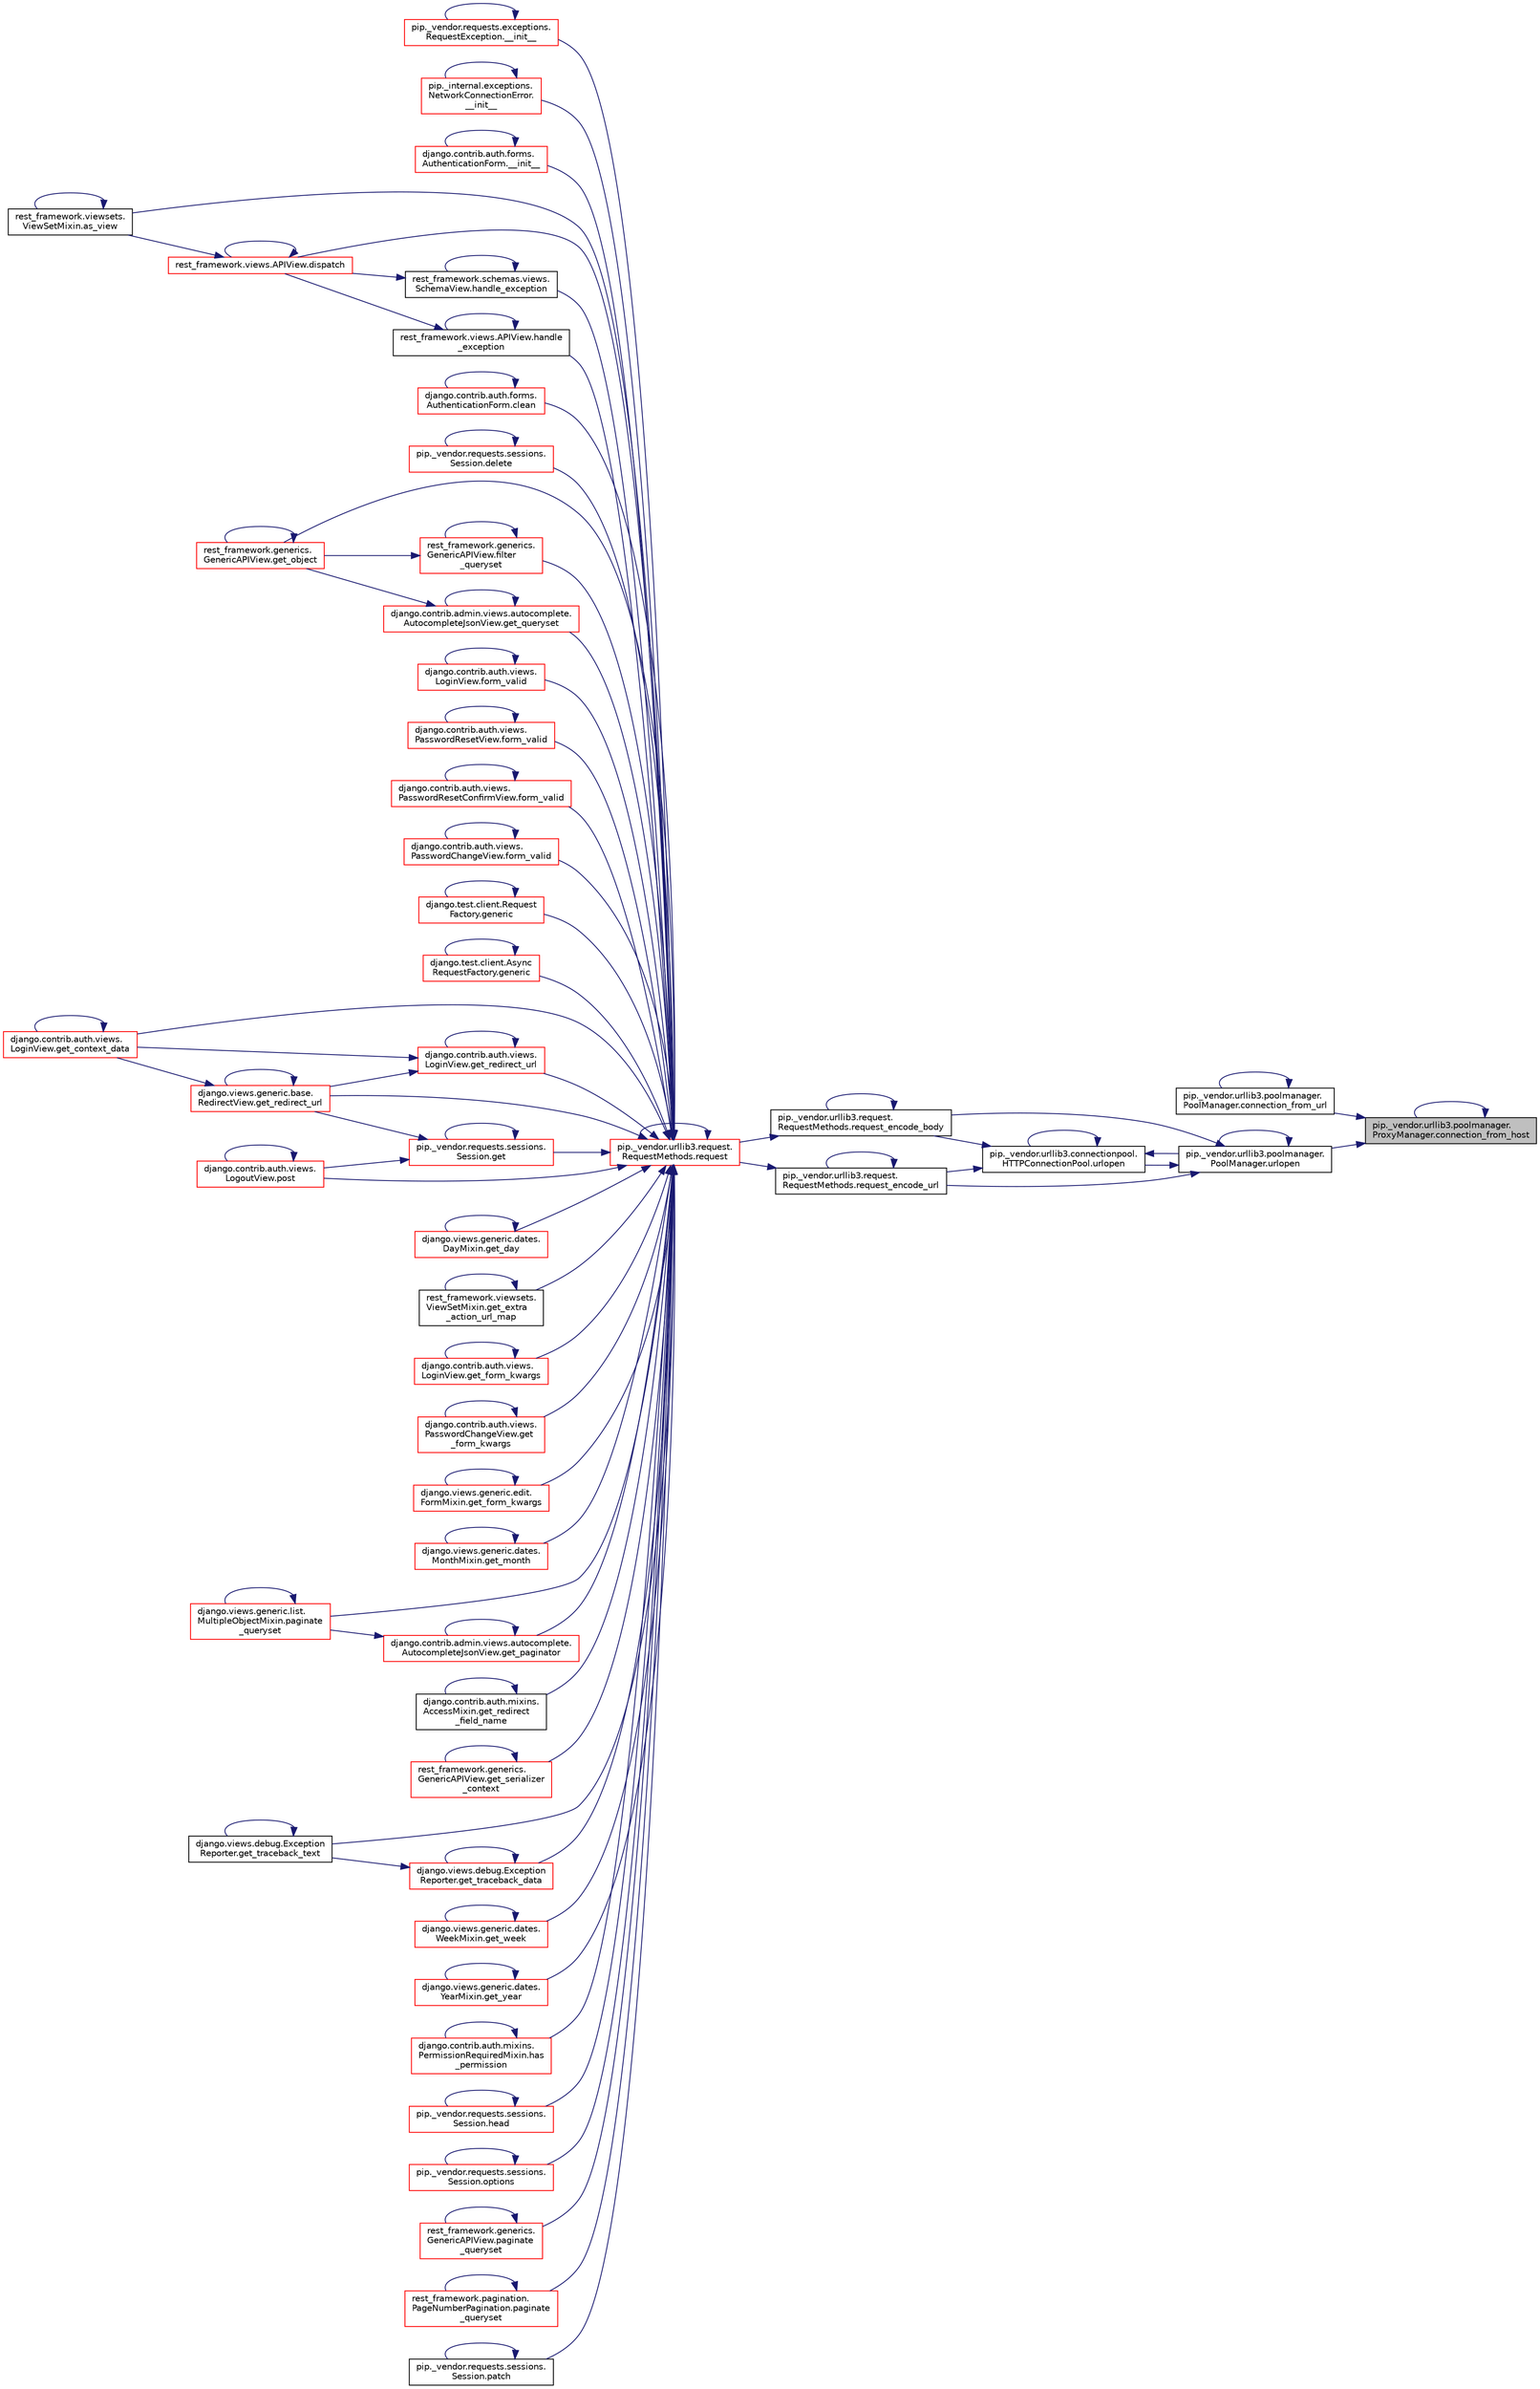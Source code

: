 digraph "pip._vendor.urllib3.poolmanager.ProxyManager.connection_from_host"
{
 // LATEX_PDF_SIZE
  edge [fontname="Helvetica",fontsize="10",labelfontname="Helvetica",labelfontsize="10"];
  node [fontname="Helvetica",fontsize="10",shape=record];
  rankdir="RL";
  Node1 [label="pip._vendor.urllib3.poolmanager.\lProxyManager.connection_from_host",height=0.2,width=0.4,color="black", fillcolor="grey75", style="filled", fontcolor="black",tooltip=" "];
  Node1 -> Node1 [dir="back",color="midnightblue",fontsize="10",style="solid",fontname="Helvetica"];
  Node1 -> Node2 [dir="back",color="midnightblue",fontsize="10",style="solid",fontname="Helvetica"];
  Node2 [label="pip._vendor.urllib3.poolmanager.\lPoolManager.connection_from_url",height=0.2,width=0.4,color="black", fillcolor="white", style="filled",URL="$db/d75/classpip_1_1__vendor_1_1urllib3_1_1poolmanager_1_1_pool_manager.html#ad3a3b301f8ce97a6a6904ac76dc31bd8",tooltip=" "];
  Node2 -> Node2 [dir="back",color="midnightblue",fontsize="10",style="solid",fontname="Helvetica"];
  Node1 -> Node3 [dir="back",color="midnightblue",fontsize="10",style="solid",fontname="Helvetica"];
  Node3 [label="pip._vendor.urllib3.poolmanager.\lPoolManager.urlopen",height=0.2,width=0.4,color="black", fillcolor="white", style="filled",URL="$db/d75/classpip_1_1__vendor_1_1urllib3_1_1poolmanager_1_1_pool_manager.html#a66b3d290c006a396a5969aa1b8dda606",tooltip=" "];
  Node3 -> Node4 [dir="back",color="midnightblue",fontsize="10",style="solid",fontname="Helvetica"];
  Node4 [label="pip._vendor.urllib3.request.\lRequestMethods.request_encode_body",height=0.2,width=0.4,color="black", fillcolor="white", style="filled",URL="$de/d48/classpip_1_1__vendor_1_1urllib3_1_1request_1_1_request_methods.html#aac879ba72efb676310e8298a97b07ef8",tooltip=" "];
  Node4 -> Node5 [dir="back",color="midnightblue",fontsize="10",style="solid",fontname="Helvetica"];
  Node5 [label="pip._vendor.urllib3.request.\lRequestMethods.request",height=0.2,width=0.4,color="red", fillcolor="white", style="filled",URL="$de/d48/classpip_1_1__vendor_1_1urllib3_1_1request_1_1_request_methods.html#a875ca454fac77c856bdf0cbe44f8fb64",tooltip=" "];
  Node5 -> Node6 [dir="back",color="midnightblue",fontsize="10",style="solid",fontname="Helvetica"];
  Node6 [label="pip._vendor.requests.exceptions.\lRequestException.__init__",height=0.2,width=0.4,color="red", fillcolor="white", style="filled",URL="$df/d94/classpip_1_1__vendor_1_1requests_1_1exceptions_1_1_request_exception.html#a8fc54b3d119b656141d4048103b646ee",tooltip=" "];
  Node6 -> Node6 [dir="back",color="midnightblue",fontsize="10",style="solid",fontname="Helvetica"];
  Node5 -> Node134 [dir="back",color="midnightblue",fontsize="10",style="solid",fontname="Helvetica"];
  Node134 [label="pip._internal.exceptions.\lNetworkConnectionError.\l__init__",height=0.2,width=0.4,color="red", fillcolor="white", style="filled",URL="$db/dd8/classpip_1_1__internal_1_1exceptions_1_1_network_connection_error.html#a2c74d67d3b756bc1a611bcd6180dd4e7",tooltip=" "];
  Node134 -> Node134 [dir="back",color="midnightblue",fontsize="10",style="solid",fontname="Helvetica"];
  Node5 -> Node135 [dir="back",color="midnightblue",fontsize="10",style="solid",fontname="Helvetica"];
  Node135 [label="django.contrib.auth.forms.\lAuthenticationForm.__init__",height=0.2,width=0.4,color="red", fillcolor="white", style="filled",URL="$d3/d34/classdjango_1_1contrib_1_1auth_1_1forms_1_1_authentication_form.html#a34702050cb604152ce2d6080dcb745b8",tooltip=" "];
  Node135 -> Node135 [dir="back",color="midnightblue",fontsize="10",style="solid",fontname="Helvetica"];
  Node5 -> Node136 [dir="back",color="midnightblue",fontsize="10",style="solid",fontname="Helvetica"];
  Node136 [label="rest_framework.viewsets.\lViewSetMixin.as_view",height=0.2,width=0.4,color="black", fillcolor="white", style="filled",URL="$d9/d8d/classrest__framework_1_1viewsets_1_1_view_set_mixin.html#ab57221a68375dfaf9b829641d1c712e4",tooltip=" "];
  Node136 -> Node136 [dir="back",color="midnightblue",fontsize="10",style="solid",fontname="Helvetica"];
  Node5 -> Node137 [dir="back",color="midnightblue",fontsize="10",style="solid",fontname="Helvetica"];
  Node137 [label="django.contrib.auth.forms.\lAuthenticationForm.clean",height=0.2,width=0.4,color="red", fillcolor="white", style="filled",URL="$d3/d34/classdjango_1_1contrib_1_1auth_1_1forms_1_1_authentication_form.html#a7582ce605c846d85757b967f54ebbb3b",tooltip=" "];
  Node137 -> Node137 [dir="back",color="midnightblue",fontsize="10",style="solid",fontname="Helvetica"];
  Node5 -> Node362 [dir="back",color="midnightblue",fontsize="10",style="solid",fontname="Helvetica"];
  Node362 [label="pip._vendor.requests.sessions.\lSession.delete",height=0.2,width=0.4,color="red", fillcolor="white", style="filled",URL="$da/de9/classpip_1_1__vendor_1_1requests_1_1sessions_1_1_session.html#a10a0d9552a108655ec064bd587678247",tooltip=" "];
  Node362 -> Node362 [dir="back",color="midnightblue",fontsize="10",style="solid",fontname="Helvetica"];
  Node5 -> Node363 [dir="back",color="midnightblue",fontsize="10",style="solid",fontname="Helvetica"];
  Node363 [label="rest_framework.views.APIView.dispatch",height=0.2,width=0.4,color="red", fillcolor="white", style="filled",URL="$d3/d7d/classrest__framework_1_1views_1_1_a_p_i_view.html#ac546f29e049369a62a3bd24a3f596c71",tooltip=" "];
  Node363 -> Node136 [dir="back",color="midnightblue",fontsize="10",style="solid",fontname="Helvetica"];
  Node363 -> Node363 [dir="back",color="midnightblue",fontsize="10",style="solid",fontname="Helvetica"];
  Node5 -> Node364 [dir="back",color="midnightblue",fontsize="10",style="solid",fontname="Helvetica"];
  Node364 [label="rest_framework.generics.\lGenericAPIView.filter\l_queryset",height=0.2,width=0.4,color="red", fillcolor="white", style="filled",URL="$d9/d8f/classrest__framework_1_1generics_1_1_generic_a_p_i_view.html#a8e83d5246dc3bc05d0228ffbd3fa9297",tooltip=" "];
  Node364 -> Node364 [dir="back",color="midnightblue",fontsize="10",style="solid",fontname="Helvetica"];
  Node364 -> Node368 [dir="back",color="midnightblue",fontsize="10",style="solid",fontname="Helvetica"];
  Node368 [label="rest_framework.generics.\lGenericAPIView.get_object",height=0.2,width=0.4,color="red", fillcolor="white", style="filled",URL="$d9/d8f/classrest__framework_1_1generics_1_1_generic_a_p_i_view.html#af19daba665c7e3f1329658f71f0dbc1c",tooltip=" "];
  Node368 -> Node368 [dir="back",color="midnightblue",fontsize="10",style="solid",fontname="Helvetica"];
  Node5 -> Node350 [dir="back",color="midnightblue",fontsize="10",style="solid",fontname="Helvetica"];
  Node350 [label="django.contrib.auth.views.\lLoginView.form_valid",height=0.2,width=0.4,color="red", fillcolor="white", style="filled",URL="$dd/d60/classdjango_1_1contrib_1_1auth_1_1views_1_1_login_view.html#a579dcaf480c70b0e02887a5a35a7eae0",tooltip=" "];
  Node350 -> Node350 [dir="back",color="midnightblue",fontsize="10",style="solid",fontname="Helvetica"];
  Node5 -> Node385 [dir="back",color="midnightblue",fontsize="10",style="solid",fontname="Helvetica"];
  Node385 [label="django.contrib.auth.views.\lPasswordResetView.form_valid",height=0.2,width=0.4,color="red", fillcolor="white", style="filled",URL="$d0/d2f/classdjango_1_1contrib_1_1auth_1_1views_1_1_password_reset_view.html#a0265c76f56022650ec841d6d3f2a20de",tooltip=" "];
  Node385 -> Node385 [dir="back",color="midnightblue",fontsize="10",style="solid",fontname="Helvetica"];
  Node5 -> Node386 [dir="back",color="midnightblue",fontsize="10",style="solid",fontname="Helvetica"];
  Node386 [label="django.contrib.auth.views.\lPasswordResetConfirmView.form_valid",height=0.2,width=0.4,color="red", fillcolor="white", style="filled",URL="$da/d2d/classdjango_1_1contrib_1_1auth_1_1views_1_1_password_reset_confirm_view.html#a4f998ba90f4c979f0af771504f9f1379",tooltip=" "];
  Node386 -> Node386 [dir="back",color="midnightblue",fontsize="10",style="solid",fontname="Helvetica"];
  Node5 -> Node387 [dir="back",color="midnightblue",fontsize="10",style="solid",fontname="Helvetica"];
  Node387 [label="django.contrib.auth.views.\lPasswordChangeView.form_valid",height=0.2,width=0.4,color="red", fillcolor="white", style="filled",URL="$d6/de8/classdjango_1_1contrib_1_1auth_1_1views_1_1_password_change_view.html#a809e1f6e2e22fd3199b7236bbb90e2da",tooltip=" "];
  Node387 -> Node387 [dir="back",color="midnightblue",fontsize="10",style="solid",fontname="Helvetica"];
  Node5 -> Node388 [dir="back",color="midnightblue",fontsize="10",style="solid",fontname="Helvetica"];
  Node388 [label="django.test.client.Request\lFactory.generic",height=0.2,width=0.4,color="red", fillcolor="white", style="filled",URL="$db/d7f/classdjango_1_1test_1_1client_1_1_request_factory.html#a3c9694a635970d08cea3d0797fe4a41f",tooltip=" "];
  Node388 -> Node388 [dir="back",color="midnightblue",fontsize="10",style="solid",fontname="Helvetica"];
  Node5 -> Node396 [dir="back",color="midnightblue",fontsize="10",style="solid",fontname="Helvetica"];
  Node396 [label="django.test.client.Async\lRequestFactory.generic",height=0.2,width=0.4,color="red", fillcolor="white", style="filled",URL="$d6/de5/classdjango_1_1test_1_1client_1_1_async_request_factory.html#ad24a6bfecd117237b4d6181f3d9fad6a",tooltip=" "];
  Node396 -> Node396 [dir="back",color="midnightblue",fontsize="10",style="solid",fontname="Helvetica"];
  Node5 -> Node397 [dir="back",color="midnightblue",fontsize="10",style="solid",fontname="Helvetica"];
  Node397 [label="pip._vendor.requests.sessions.\lSession.get",height=0.2,width=0.4,color="red", fillcolor="white", style="filled",URL="$da/de9/classpip_1_1__vendor_1_1requests_1_1sessions_1_1_session.html#a637a2a933183e90943aabeab91d0e475",tooltip=" "];
  Node397 -> Node397 [dir="back",color="midnightblue",fontsize="10",style="solid",fontname="Helvetica"];
  Node397 -> Node303 [dir="back",color="midnightblue",fontsize="10",style="solid",fontname="Helvetica"];
  Node303 [label="django.views.generic.base.\lRedirectView.get_redirect_url",height=0.2,width=0.4,color="red", fillcolor="white", style="filled",URL="$dd/dec/classdjango_1_1views_1_1generic_1_1base_1_1_redirect_view.html#a85ffe8d60d5ef6e330995fdaf6330929",tooltip=" "];
  Node303 -> Node304 [dir="back",color="midnightblue",fontsize="10",style="solid",fontname="Helvetica"];
  Node304 [label="django.contrib.auth.views.\lLoginView.get_context_data",height=0.2,width=0.4,color="red", fillcolor="white", style="filled",URL="$dd/d60/classdjango_1_1contrib_1_1auth_1_1views_1_1_login_view.html#acff2e1c7aa1e0c6dc66cb3e8e26a5ea1",tooltip=" "];
  Node304 -> Node304 [dir="back",color="midnightblue",fontsize="10",style="solid",fontname="Helvetica"];
  Node303 -> Node303 [dir="back",color="midnightblue",fontsize="10",style="solid",fontname="Helvetica"];
  Node397 -> Node335 [dir="back",color="midnightblue",fontsize="10",style="solid",fontname="Helvetica"];
  Node335 [label="django.contrib.auth.views.\lLogoutView.post",height=0.2,width=0.4,color="red", fillcolor="white", style="filled",URL="$d5/d9b/classdjango_1_1contrib_1_1auth_1_1views_1_1_logout_view.html#a9da96b3ccbed8b74a4e94d958029ac35",tooltip=" "];
  Node335 -> Node335 [dir="back",color="midnightblue",fontsize="10",style="solid",fontname="Helvetica"];
  Node5 -> Node304 [dir="back",color="midnightblue",fontsize="10",style="solid",fontname="Helvetica"];
  Node5 -> Node398 [dir="back",color="midnightblue",fontsize="10",style="solid",fontname="Helvetica"];
  Node398 [label="django.views.generic.dates.\lDayMixin.get_day",height=0.2,width=0.4,color="red", fillcolor="white", style="filled",URL="$db/d20/classdjango_1_1views_1_1generic_1_1dates_1_1_day_mixin.html#a64010d8b7ba7da12f3a6bafd4abb7d81",tooltip=" "];
  Node398 -> Node398 [dir="back",color="midnightblue",fontsize="10",style="solid",fontname="Helvetica"];
  Node5 -> Node401 [dir="back",color="midnightblue",fontsize="10",style="solid",fontname="Helvetica"];
  Node401 [label="rest_framework.viewsets.\lViewSetMixin.get_extra\l_action_url_map",height=0.2,width=0.4,color="black", fillcolor="white", style="filled",URL="$d9/d8d/classrest__framework_1_1viewsets_1_1_view_set_mixin.html#a9dfc0206c4fd25250dcde1dd0d8739f0",tooltip=" "];
  Node401 -> Node401 [dir="back",color="midnightblue",fontsize="10",style="solid",fontname="Helvetica"];
  Node5 -> Node402 [dir="back",color="midnightblue",fontsize="10",style="solid",fontname="Helvetica"];
  Node402 [label="django.contrib.auth.views.\lLoginView.get_form_kwargs",height=0.2,width=0.4,color="red", fillcolor="white", style="filled",URL="$dd/d60/classdjango_1_1contrib_1_1auth_1_1views_1_1_login_view.html#acfe4d8339fbf103b4d0a3ab00ca515cb",tooltip=" "];
  Node402 -> Node402 [dir="back",color="midnightblue",fontsize="10",style="solid",fontname="Helvetica"];
  Node5 -> Node410 [dir="back",color="midnightblue",fontsize="10",style="solid",fontname="Helvetica"];
  Node410 [label="django.contrib.auth.views.\lPasswordChangeView.get\l_form_kwargs",height=0.2,width=0.4,color="red", fillcolor="white", style="filled",URL="$d6/de8/classdjango_1_1contrib_1_1auth_1_1views_1_1_password_change_view.html#a819ee3cbfcf3ce40a8a1aa66bef97850",tooltip=" "];
  Node410 -> Node410 [dir="back",color="midnightblue",fontsize="10",style="solid",fontname="Helvetica"];
  Node5 -> Node411 [dir="back",color="midnightblue",fontsize="10",style="solid",fontname="Helvetica"];
  Node411 [label="django.views.generic.edit.\lFormMixin.get_form_kwargs",height=0.2,width=0.4,color="red", fillcolor="white", style="filled",URL="$df/d6a/classdjango_1_1views_1_1generic_1_1edit_1_1_form_mixin.html#a39553a35fb3f5f55c90d9f6355a57b78",tooltip=" "];
  Node411 -> Node411 [dir="back",color="midnightblue",fontsize="10",style="solid",fontname="Helvetica"];
  Node5 -> Node412 [dir="back",color="midnightblue",fontsize="10",style="solid",fontname="Helvetica"];
  Node412 [label="django.views.generic.dates.\lMonthMixin.get_month",height=0.2,width=0.4,color="red", fillcolor="white", style="filled",URL="$de/d58/classdjango_1_1views_1_1generic_1_1dates_1_1_month_mixin.html#a1279c3c7a535b838a7693db7689a170d",tooltip=" "];
  Node412 -> Node412 [dir="back",color="midnightblue",fontsize="10",style="solid",fontname="Helvetica"];
  Node5 -> Node368 [dir="back",color="midnightblue",fontsize="10",style="solid",fontname="Helvetica"];
  Node5 -> Node414 [dir="back",color="midnightblue",fontsize="10",style="solid",fontname="Helvetica"];
  Node414 [label="django.contrib.admin.views.autocomplete.\lAutocompleteJsonView.get_paginator",height=0.2,width=0.4,color="red", fillcolor="white", style="filled",URL="$d5/d24/classdjango_1_1contrib_1_1admin_1_1views_1_1autocomplete_1_1_autocomplete_json_view.html#a04246dcdf4d4214e4f07e65279dbae92",tooltip=" "];
  Node414 -> Node414 [dir="back",color="midnightblue",fontsize="10",style="solid",fontname="Helvetica"];
  Node414 -> Node419 [dir="back",color="midnightblue",fontsize="10",style="solid",fontname="Helvetica"];
  Node419 [label="django.views.generic.list.\lMultipleObjectMixin.paginate\l_queryset",height=0.2,width=0.4,color="red", fillcolor="white", style="filled",URL="$dc/db8/classdjango_1_1views_1_1generic_1_1list_1_1_multiple_object_mixin.html#a6ca11538ebb59be5138ef084d6c5ab58",tooltip=" "];
  Node419 -> Node419 [dir="back",color="midnightblue",fontsize="10",style="solid",fontname="Helvetica"];
  Node5 -> Node421 [dir="back",color="midnightblue",fontsize="10",style="solid",fontname="Helvetica"];
  Node421 [label="django.contrib.admin.views.autocomplete.\lAutocompleteJsonView.get_queryset",height=0.2,width=0.4,color="red", fillcolor="white", style="filled",URL="$d5/d24/classdjango_1_1contrib_1_1admin_1_1views_1_1autocomplete_1_1_autocomplete_json_view.html#aeba422d947101bce361f0fd32ff7d4d4",tooltip=" "];
  Node421 -> Node368 [dir="back",color="midnightblue",fontsize="10",style="solid",fontname="Helvetica"];
  Node421 -> Node421 [dir="back",color="midnightblue",fontsize="10",style="solid",fontname="Helvetica"];
  Node5 -> Node452 [dir="back",color="midnightblue",fontsize="10",style="solid",fontname="Helvetica"];
  Node452 [label="django.contrib.auth.mixins.\lAccessMixin.get_redirect\l_field_name",height=0.2,width=0.4,color="black", fillcolor="white", style="filled",URL="$da/d6c/classdjango_1_1contrib_1_1auth_1_1mixins_1_1_access_mixin.html#abf988b609f1e927ea5b7ef262466b6ca",tooltip=" "];
  Node452 -> Node452 [dir="back",color="midnightblue",fontsize="10",style="solid",fontname="Helvetica"];
  Node5 -> Node453 [dir="back",color="midnightblue",fontsize="10",style="solid",fontname="Helvetica"];
  Node453 [label="django.contrib.auth.views.\lLoginView.get_redirect_url",height=0.2,width=0.4,color="red", fillcolor="white", style="filled",URL="$dd/d60/classdjango_1_1contrib_1_1auth_1_1views_1_1_login_view.html#a8b4c3af080df3c4b69b0d8f422557c27",tooltip=" "];
  Node453 -> Node304 [dir="back",color="midnightblue",fontsize="10",style="solid",fontname="Helvetica"];
  Node453 -> Node453 [dir="back",color="midnightblue",fontsize="10",style="solid",fontname="Helvetica"];
  Node453 -> Node303 [dir="back",color="midnightblue",fontsize="10",style="solid",fontname="Helvetica"];
  Node5 -> Node303 [dir="back",color="midnightblue",fontsize="10",style="solid",fontname="Helvetica"];
  Node5 -> Node454 [dir="back",color="midnightblue",fontsize="10",style="solid",fontname="Helvetica"];
  Node454 [label="rest_framework.generics.\lGenericAPIView.get_serializer\l_context",height=0.2,width=0.4,color="red", fillcolor="white", style="filled",URL="$d9/d8f/classrest__framework_1_1generics_1_1_generic_a_p_i_view.html#a3159afb09b75adc57becfe8911f565b3",tooltip=" "];
  Node454 -> Node454 [dir="back",color="midnightblue",fontsize="10",style="solid",fontname="Helvetica"];
  Node5 -> Node459 [dir="back",color="midnightblue",fontsize="10",style="solid",fontname="Helvetica"];
  Node459 [label="django.views.debug.Exception\lReporter.get_traceback_data",height=0.2,width=0.4,color="red", fillcolor="white", style="filled",URL="$d9/d6c/classdjango_1_1views_1_1debug_1_1_exception_reporter.html#a356db4aa38afe036f5f4ec4a48851f35",tooltip=" "];
  Node459 -> Node459 [dir="back",color="midnightblue",fontsize="10",style="solid",fontname="Helvetica"];
  Node459 -> Node461 [dir="back",color="midnightblue",fontsize="10",style="solid",fontname="Helvetica"];
  Node461 [label="django.views.debug.Exception\lReporter.get_traceback_text",height=0.2,width=0.4,color="black", fillcolor="white", style="filled",URL="$d9/d6c/classdjango_1_1views_1_1debug_1_1_exception_reporter.html#a4e73474bb71b41a0f90d53345930d4d1",tooltip=" "];
  Node461 -> Node461 [dir="back",color="midnightblue",fontsize="10",style="solid",fontname="Helvetica"];
  Node5 -> Node461 [dir="back",color="midnightblue",fontsize="10",style="solid",fontname="Helvetica"];
  Node5 -> Node462 [dir="back",color="midnightblue",fontsize="10",style="solid",fontname="Helvetica"];
  Node462 [label="django.views.generic.dates.\lWeekMixin.get_week",height=0.2,width=0.4,color="red", fillcolor="white", style="filled",URL="$d8/dcc/classdjango_1_1views_1_1generic_1_1dates_1_1_week_mixin.html#a946b65402473a097bafe64645092488a",tooltip=" "];
  Node462 -> Node462 [dir="back",color="midnightblue",fontsize="10",style="solid",fontname="Helvetica"];
  Node5 -> Node463 [dir="back",color="midnightblue",fontsize="10",style="solid",fontname="Helvetica"];
  Node463 [label="django.views.generic.dates.\lYearMixin.get_year",height=0.2,width=0.4,color="red", fillcolor="white", style="filled",URL="$d6/ddf/classdjango_1_1views_1_1generic_1_1dates_1_1_year_mixin.html#afb629cc343db7be8dc8a55660fd016d7",tooltip=" "];
  Node463 -> Node463 [dir="back",color="midnightblue",fontsize="10",style="solid",fontname="Helvetica"];
  Node5 -> Node464 [dir="back",color="midnightblue",fontsize="10",style="solid",fontname="Helvetica"];
  Node464 [label="rest_framework.schemas.views.\lSchemaView.handle_exception",height=0.2,width=0.4,color="black", fillcolor="white", style="filled",URL="$dc/dfe/classrest__framework_1_1schemas_1_1views_1_1_schema_view.html#a3ced7725e5a5b09ac1ce2a72acf0546e",tooltip=" "];
  Node464 -> Node363 [dir="back",color="midnightblue",fontsize="10",style="solid",fontname="Helvetica"];
  Node464 -> Node464 [dir="back",color="midnightblue",fontsize="10",style="solid",fontname="Helvetica"];
  Node5 -> Node465 [dir="back",color="midnightblue",fontsize="10",style="solid",fontname="Helvetica"];
  Node465 [label="rest_framework.views.APIView.handle\l_exception",height=0.2,width=0.4,color="black", fillcolor="white", style="filled",URL="$d3/d7d/classrest__framework_1_1views_1_1_a_p_i_view.html#a63b28425a46dd8d31130138f9c9026fd",tooltip=" "];
  Node465 -> Node363 [dir="back",color="midnightblue",fontsize="10",style="solid",fontname="Helvetica"];
  Node465 -> Node465 [dir="back",color="midnightblue",fontsize="10",style="solid",fontname="Helvetica"];
  Node5 -> Node466 [dir="back",color="midnightblue",fontsize="10",style="solid",fontname="Helvetica"];
  Node466 [label="django.contrib.auth.mixins.\lPermissionRequiredMixin.has\l_permission",height=0.2,width=0.4,color="red", fillcolor="white", style="filled",URL="$d7/dfe/classdjango_1_1contrib_1_1auth_1_1mixins_1_1_permission_required_mixin.html#a2809e8d2b78dee31ff0953c9e8852f26",tooltip=" "];
  Node466 -> Node466 [dir="back",color="midnightblue",fontsize="10",style="solid",fontname="Helvetica"];
  Node5 -> Node611 [dir="back",color="midnightblue",fontsize="10",style="solid",fontname="Helvetica"];
  Node611 [label="pip._vendor.requests.sessions.\lSession.head",height=0.2,width=0.4,color="red", fillcolor="white", style="filled",URL="$da/de9/classpip_1_1__vendor_1_1requests_1_1sessions_1_1_session.html#a0b4eedeb465ba385aa984ac58617dd79",tooltip=" "];
  Node611 -> Node611 [dir="back",color="midnightblue",fontsize="10",style="solid",fontname="Helvetica"];
  Node5 -> Node612 [dir="back",color="midnightblue",fontsize="10",style="solid",fontname="Helvetica"];
  Node612 [label="pip._vendor.requests.sessions.\lSession.options",height=0.2,width=0.4,color="red", fillcolor="white", style="filled",URL="$da/de9/classpip_1_1__vendor_1_1requests_1_1sessions_1_1_session.html#a782817284df10ee3d0c9a656670017b6",tooltip=" "];
  Node612 -> Node612 [dir="back",color="midnightblue",fontsize="10",style="solid",fontname="Helvetica"];
  Node5 -> Node613 [dir="back",color="midnightblue",fontsize="10",style="solid",fontname="Helvetica"];
  Node613 [label="rest_framework.generics.\lGenericAPIView.paginate\l_queryset",height=0.2,width=0.4,color="red", fillcolor="white", style="filled",URL="$d9/d8f/classrest__framework_1_1generics_1_1_generic_a_p_i_view.html#adc9f4514db2e6c4dcbc8294cb413098c",tooltip=" "];
  Node613 -> Node613 [dir="back",color="midnightblue",fontsize="10",style="solid",fontname="Helvetica"];
  Node5 -> Node419 [dir="back",color="midnightblue",fontsize="10",style="solid",fontname="Helvetica"];
  Node5 -> Node614 [dir="back",color="midnightblue",fontsize="10",style="solid",fontname="Helvetica"];
  Node614 [label="rest_framework.pagination.\lPageNumberPagination.paginate\l_queryset",height=0.2,width=0.4,color="red", fillcolor="white", style="filled",URL="$d8/df4/classrest__framework_1_1pagination_1_1_page_number_pagination.html#a90f879785fea8b9b26d23cdf88af203e",tooltip=" "];
  Node614 -> Node614 [dir="back",color="midnightblue",fontsize="10",style="solid",fontname="Helvetica"];
  Node5 -> Node615 [dir="back",color="midnightblue",fontsize="10",style="solid",fontname="Helvetica"];
  Node615 [label="pip._vendor.requests.sessions.\lSession.patch",height=0.2,width=0.4,color="black", fillcolor="white", style="filled",URL="$da/de9/classpip_1_1__vendor_1_1requests_1_1sessions_1_1_session.html#a30572ac06f35dd3711887d17f3ecc709",tooltip=" "];
  Node615 -> Node615 [dir="back",color="midnightblue",fontsize="10",style="solid",fontname="Helvetica"];
  Node5 -> Node335 [dir="back",color="midnightblue",fontsize="10",style="solid",fontname="Helvetica"];
  Node5 -> Node5 [dir="back",color="midnightblue",fontsize="10",style="solid",fontname="Helvetica"];
  Node4 -> Node4 [dir="back",color="midnightblue",fontsize="10",style="solid",fontname="Helvetica"];
  Node3 -> Node681 [dir="back",color="midnightblue",fontsize="10",style="solid",fontname="Helvetica"];
  Node681 [label="pip._vendor.urllib3.request.\lRequestMethods.request_encode_url",height=0.2,width=0.4,color="black", fillcolor="white", style="filled",URL="$de/d48/classpip_1_1__vendor_1_1urllib3_1_1request_1_1_request_methods.html#ac51c7d4e15837f451bceb26cd4dd19a3",tooltip=" "];
  Node681 -> Node5 [dir="back",color="midnightblue",fontsize="10",style="solid",fontname="Helvetica"];
  Node681 -> Node681 [dir="back",color="midnightblue",fontsize="10",style="solid",fontname="Helvetica"];
  Node3 -> Node682 [dir="back",color="midnightblue",fontsize="10",style="solid",fontname="Helvetica"];
  Node682 [label="pip._vendor.urllib3.connectionpool.\lHTTPConnectionPool.urlopen",height=0.2,width=0.4,color="black", fillcolor="white", style="filled",URL="$d7/d7c/classpip_1_1__vendor_1_1urllib3_1_1connectionpool_1_1_h_t_t_p_connection_pool.html#a2b735d39098003139c3dd615eff57406",tooltip=" "];
  Node682 -> Node4 [dir="back",color="midnightblue",fontsize="10",style="solid",fontname="Helvetica"];
  Node682 -> Node681 [dir="back",color="midnightblue",fontsize="10",style="solid",fontname="Helvetica"];
  Node682 -> Node682 [dir="back",color="midnightblue",fontsize="10",style="solid",fontname="Helvetica"];
  Node682 -> Node3 [dir="back",color="midnightblue",fontsize="10",style="solid",fontname="Helvetica"];
  Node3 -> Node3 [dir="back",color="midnightblue",fontsize="10",style="solid",fontname="Helvetica"];
}
